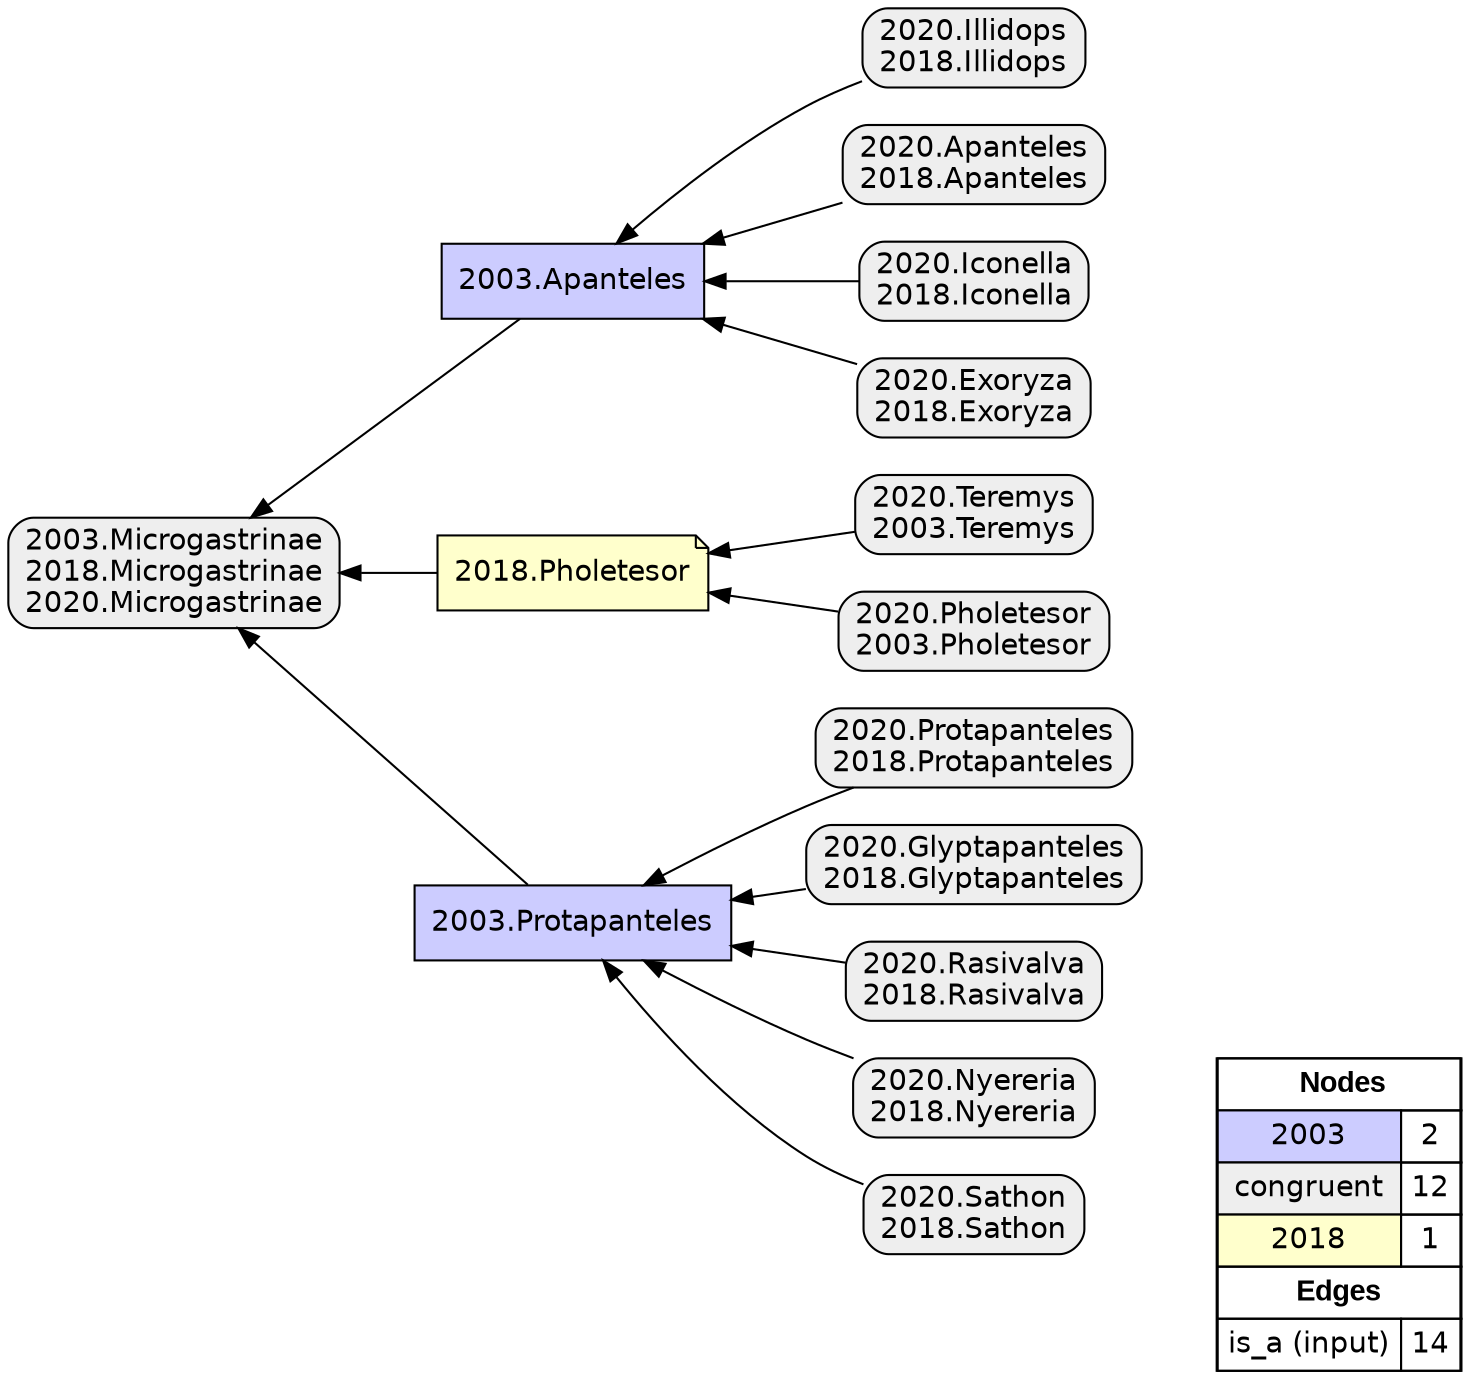 digraph{
rankdir=RL
node[shape=box style=filled fillcolor="#CCCCFF" fontname="helvetica"] 
"2003.Protapanteles"
"2003.Apanteles"
node[shape=box style="filled,rounded" fillcolor="#EEEEEE" fontname="helvetica"] 
"2020.Illidops\n2018.Illidops"
"2020.Protapanteles\n2018.Protapanteles"
"2020.Glyptapanteles\n2018.Glyptapanteles"
"2020.Rasivalva\n2018.Rasivalva"
"2020.Nyereria\n2018.Nyereria"
"2020.Teremys\n2003.Teremys"
"2020.Apanteles\n2018.Apanteles"
"2003.Microgastrinae\n2018.Microgastrinae\n2020.Microgastrinae"
"2020.Sathon\n2018.Sathon"
"2020.Iconella\n2018.Iconella"
"2020.Pholetesor\n2003.Pholetesor"
"2020.Exoryza\n2018.Exoryza"
node[shape=note style=filled fillcolor="#FFFFCC" fontname="helvetica"] 
"2018.Pholetesor"
edge[arrowhead=normal style=solid color="#000000" constraint=true penwidth=1]
"2020.Protapanteles\n2018.Protapanteles" -> "2003.Protapanteles"
"2020.Pholetesor\n2003.Pholetesor" -> "2018.Pholetesor"
"2020.Exoryza\n2018.Exoryza" -> "2003.Apanteles"
"2020.Nyereria\n2018.Nyereria" -> "2003.Protapanteles"
"2020.Iconella\n2018.Iconella" -> "2003.Apanteles"
"2020.Rasivalva\n2018.Rasivalva" -> "2003.Protapanteles"
"2003.Protapanteles" -> "2003.Microgastrinae\n2018.Microgastrinae\n2020.Microgastrinae"
"2020.Apanteles\n2018.Apanteles" -> "2003.Apanteles"
"2003.Apanteles" -> "2003.Microgastrinae\n2018.Microgastrinae\n2020.Microgastrinae"
"2018.Pholetesor" -> "2003.Microgastrinae\n2018.Microgastrinae\n2020.Microgastrinae"
"2020.Illidops\n2018.Illidops" -> "2003.Apanteles"
"2020.Glyptapanteles\n2018.Glyptapanteles" -> "2003.Protapanteles"
"2020.Teremys\n2003.Teremys" -> "2018.Pholetesor"
"2020.Sathon\n2018.Sathon" -> "2003.Protapanteles"
edge[arrowhead=normal style=dotted color="#000000" constraint=true penwidth=1]
node[shape=box] 
{rank=source Legend [fillcolor= white margin=0 label=< 
 <TABLE BORDER="0" CELLBORDER="1" CELLSPACING="0" CELLPADDING="4"> 
<TR> <TD COLSPAN="2"><font face="Arial Black"> Nodes</font></TD> </TR> 
<TR> 
 <TD bgcolor="#CCCCFF" fontname="helvetica">2003</TD> 
 <TD>2</TD> 
 </TR> 
<TR> 
 <TD bgcolor="#EEEEEE" fontname="helvetica">congruent</TD> 
 <TD>12</TD> 
 </TR> 
<TR> 
 <TD bgcolor="#FFFFCC" fontname="helvetica">2018</TD> 
 <TD>1</TD> 
 </TR> 
<TR> <TD COLSPAN="2"><font face = "Arial Black"> Edges </font></TD> </TR> 
<TR> 
 <TD><font color ="#000000">is_a (input)</font></TD><TD>14</TD>
</TR>
</TABLE> 
 >] } 
}